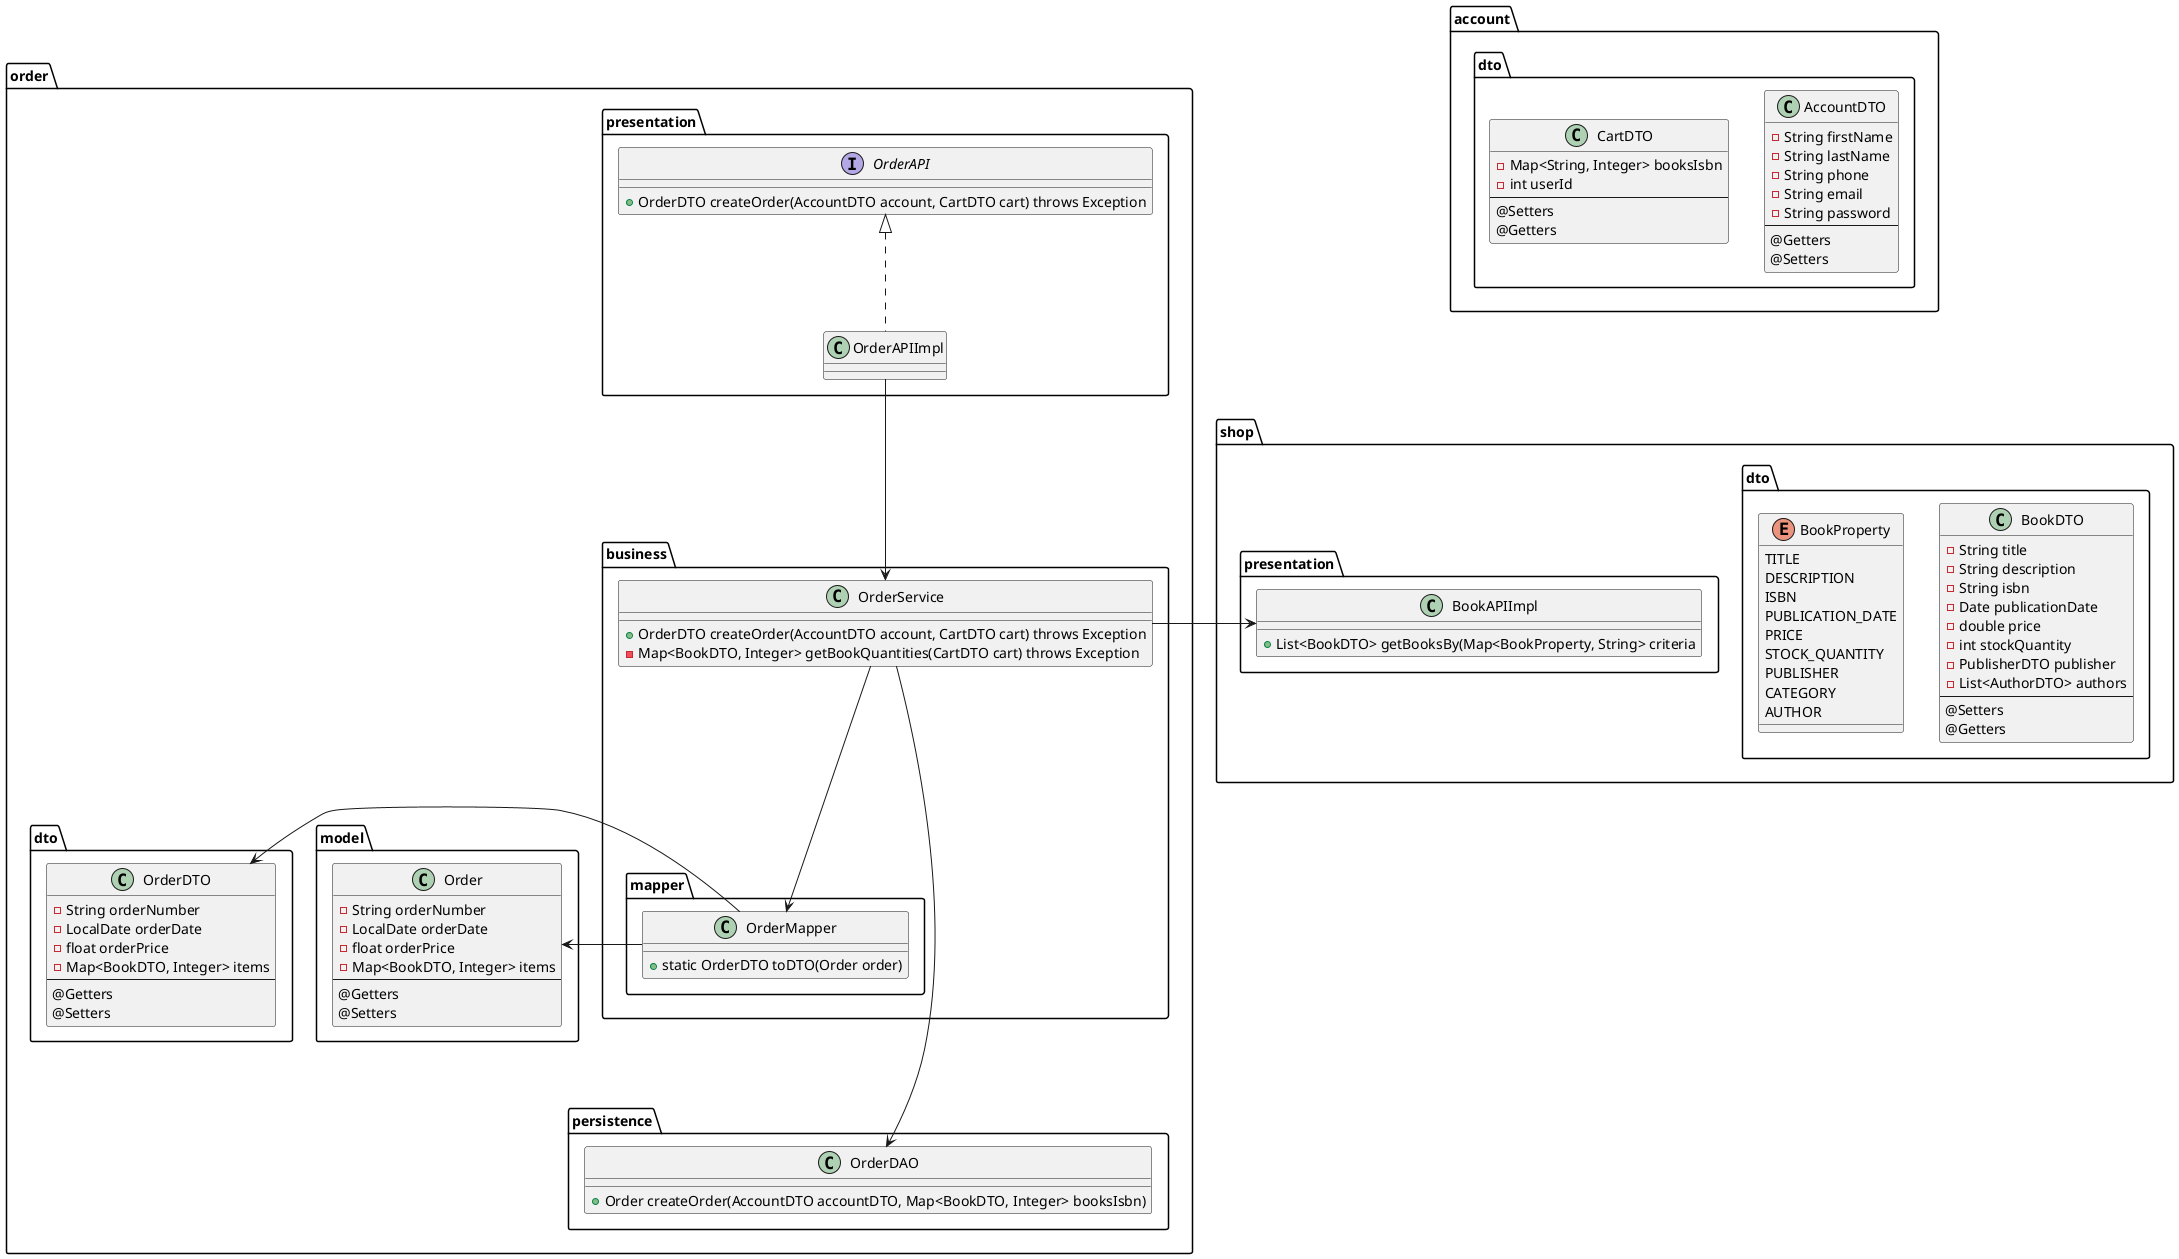 @startuml
'https://plantuml.com/class-diagram

package account {
    package account.dto {
        class AccountDTO {
            - String firstName
            - String lastName
            - String phone
            - String email
            - String password
            ---
            @Getters
            @Setters
        }

        class CartDTO {
            - Map<String, Integer> booksIsbn
            - int userId
            ---
            @Setters
            @Getters
        }
    }
}


package shop {

    package shop.dto {
        class BookDTO {
            - String title
            - String description
            - String isbn
            - Date publicationDate
            - double price
            - int stockQuantity
            - PublisherDTO publisher
            - List<AuthorDTO> authors
            ---
            @Setters
            @Getters
        }

        enum BookProperty {
            TITLE
            DESCRIPTION
            ISBN
            PUBLICATION_DATE
            PRICE
            STOCK_QUANTITY
            PUBLISHER
            CATEGORY
            AUTHOR
        }
    }
        package shop.presentation {
            class BookAPIImpl {
                + List<BookDTO> getBooksBy(Map<BookProperty, String> criteria
            }
        }

}

package order {
    package order.presentation {
        interface OrderAPI {
            + OrderDTO createOrder(AccountDTO account, CartDTO cart) throws Exception
        }

        class OrderAPIImpl implements OrderAPI {}
        OrderAPIImpl -down-> order.business.OrderService
    }

    package order.business {
        class OrderService {
            + OrderDTO createOrder(AccountDTO account, CartDTO cart) throws Exception
            - Map<BookDTO, Integer> getBookQuantities(CartDTO cart) throws Exception
        }
        OrderService -right> shop.presentation.BookAPIImpl
        OrderService -down----> order.persistence.OrderDAO
        OrderService ---> order.business.mapper.OrderMapper

        package order.business.mapper {
            class OrderMapper {
                + static OrderDTO toDTO(Order order)
            }
            OrderMapper --left--> order.model.Order
            OrderMapper --left-> order.dto.OrderDTO
        }
    }

    package order.persistence {
        class OrderDAO {
            + Order createOrder(AccountDTO accountDTO, Map<BookDTO, Integer> booksIsbn)
        }
    }



    package order.model {
        class Order {
            - String orderNumber
            - LocalDate orderDate
            - float orderPrice
            - Map<BookDTO, Integer> items
            ---
            @Getters
            @Setters
        }

    }
    package order.dto {
        class OrderDTO {
            - String orderNumber
            - LocalDate orderDate
            - float orderPrice
            - Map<BookDTO, Integer> items
            ---
            @Getters
            @Setters
        }
    }

}

@enduml